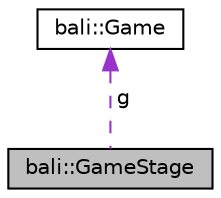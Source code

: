 digraph "bali::GameStage"
{
  edge [fontname="Helvetica",fontsize="10",labelfontname="Helvetica",labelfontsize="10"];
  node [fontname="Helvetica",fontsize="10",shape=record];
  Node1 [label="bali::GameStage",height=0.2,width=0.4,color="black", fillcolor="grey75", style="filled" fontcolor="black"];
  Node2 -> Node1 [dir="back",color="darkorchid3",fontsize="10",style="dashed",label=" g" ];
  Node2 [label="bali::Game",height=0.2,width=0.4,color="black", fillcolor="white", style="filled",URL="$classbali_1_1_game.html"];
}

